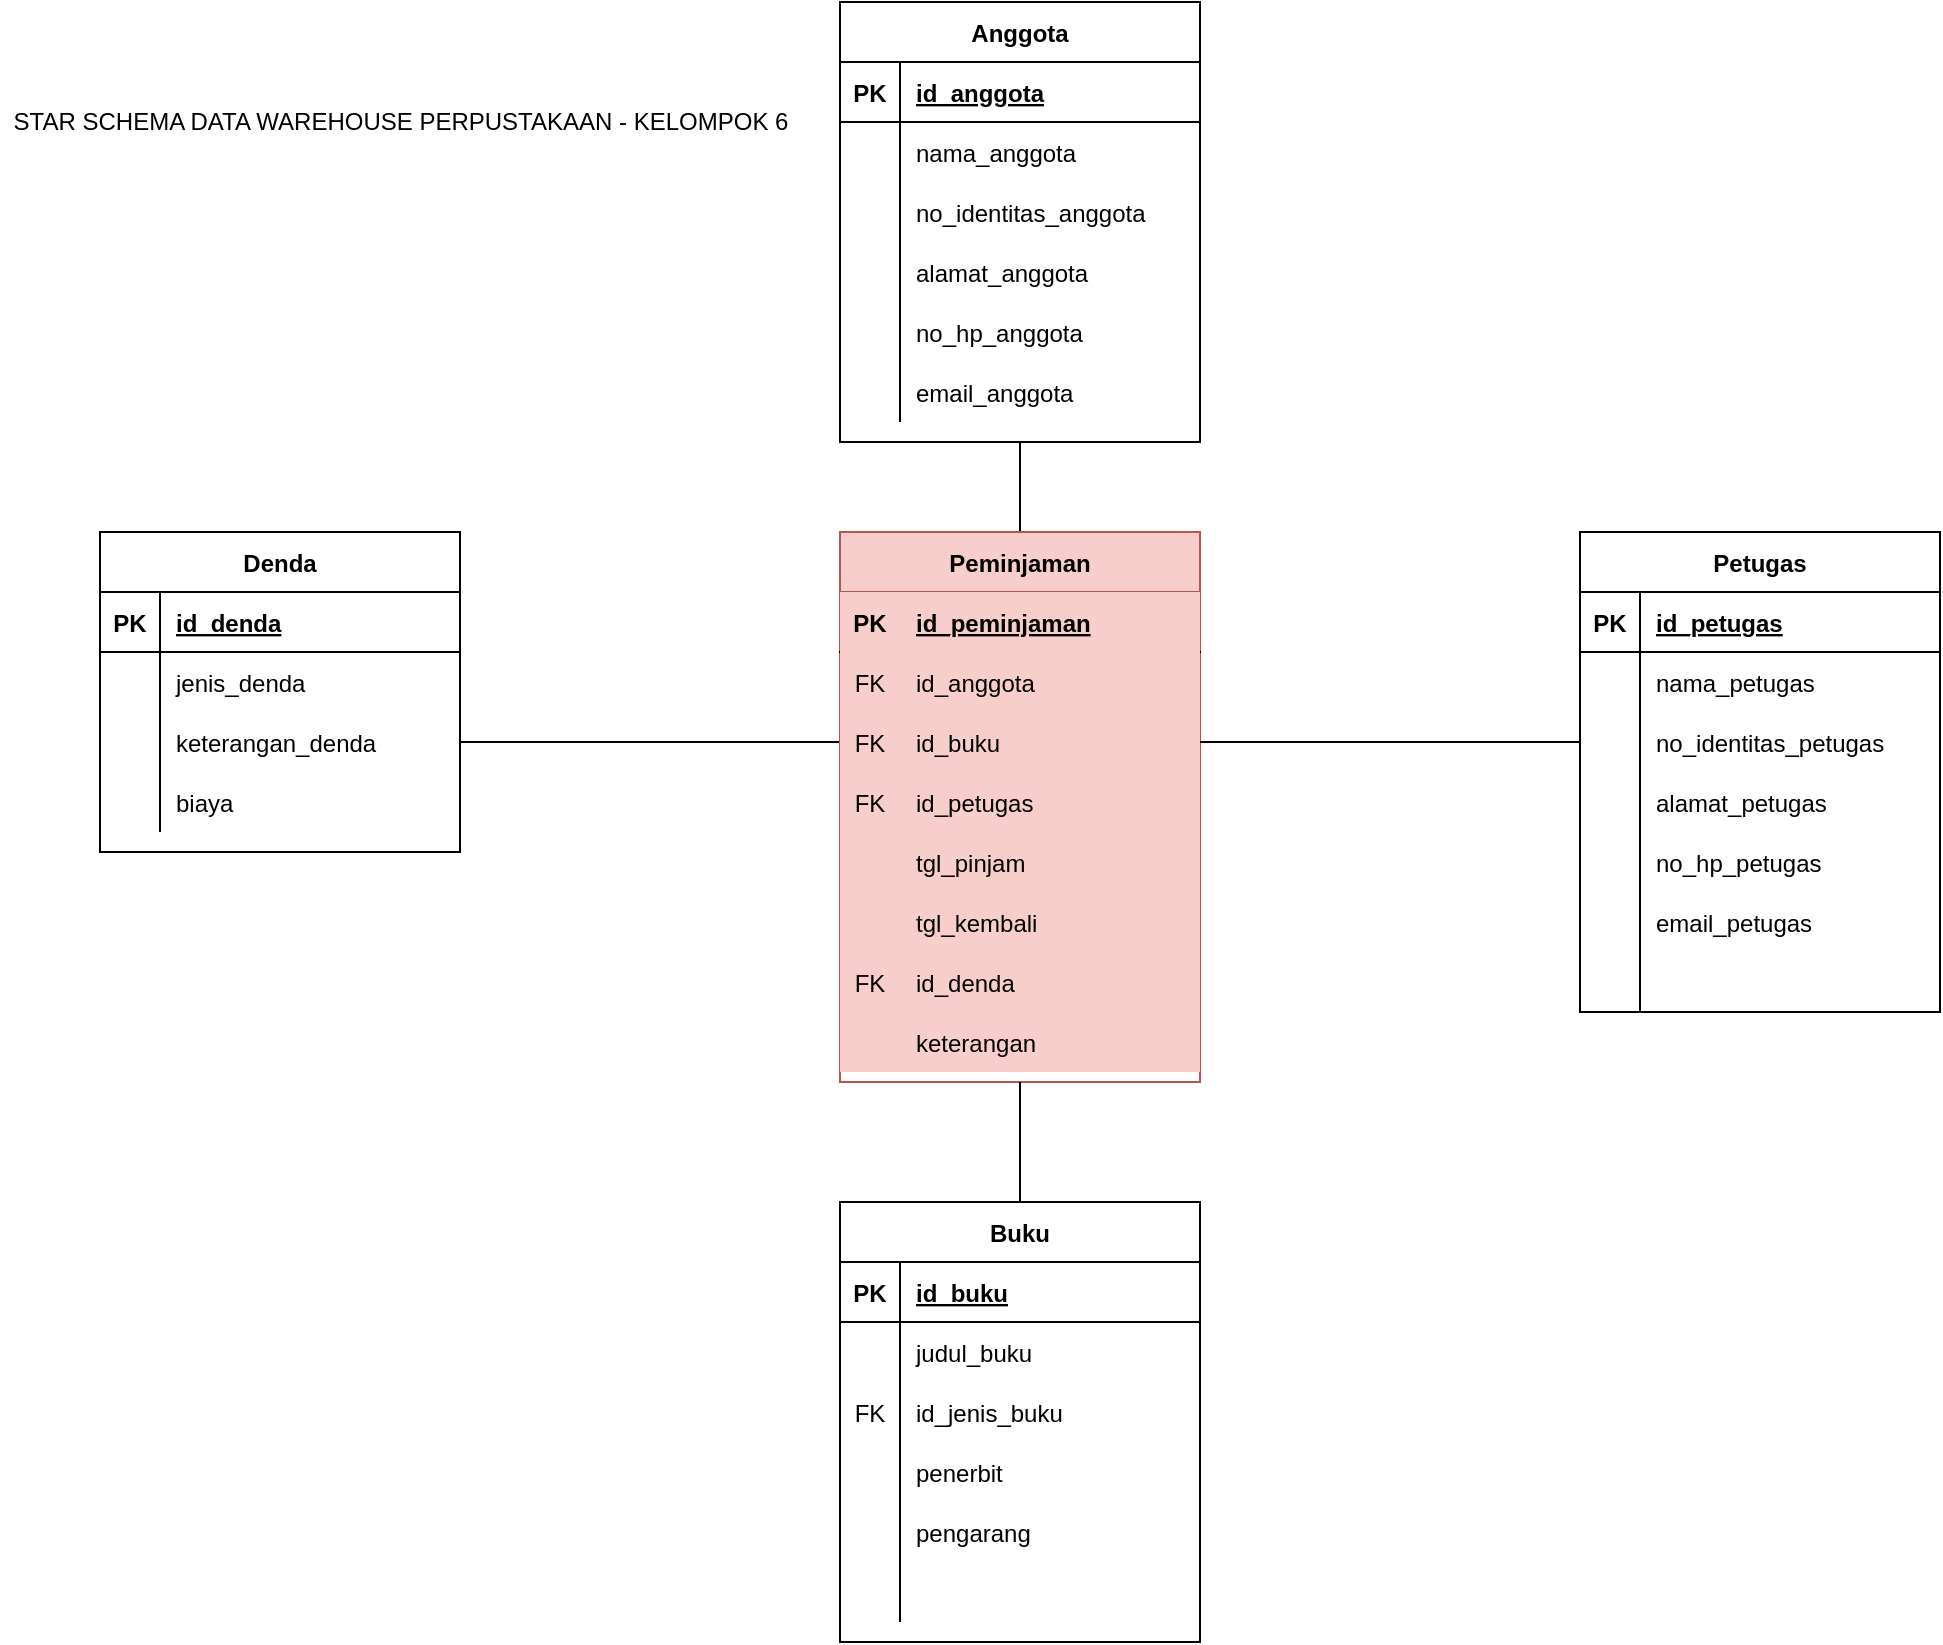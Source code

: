 <mxfile version="13.7.3" type="github"><diagram id="ia_lg7AgKB0AyjlXaB-6" name="star schema"><mxGraphModel dx="2360" dy="1083" grid="1" gridSize="10" guides="1" tooltips="1" connect="1" arrows="1" fold="1" page="1" pageScale="1" pageWidth="1169" pageHeight="827" math="0" shadow="0"><root><mxCell id="0"/><mxCell id="1" parent="0"/><mxCell id="kuZEhnjZyDIAACLL1wqr-193" value="" style="endArrow=none;html=1;rounded=0;entryX=0;entryY=0.5;entryDx=0;entryDy=0;exitX=1;exitY=0.5;exitDx=0;exitDy=0;" edge="1" parent="1" source="kuZEhnjZyDIAACLL1wqr-139" target="kuZEhnjZyDIAACLL1wqr-8"><mxGeometry relative="1" as="geometry"><mxPoint x="370" y="389.17" as="sourcePoint"/><mxPoint x="530" y="389.17" as="targetPoint"/></mxGeometry></mxCell><mxCell id="kuZEhnjZyDIAACLL1wqr-194" value="" style="endArrow=none;html=1;rounded=0;exitX=0.5;exitY=1;exitDx=0;exitDy=0;entryX=0.5;entryY=0;entryDx=0;entryDy=0;" edge="1" parent="1" source="kuZEhnjZyDIAACLL1wqr-111" target="kuZEhnjZyDIAACLL1wqr-1"><mxGeometry relative="1" as="geometry"><mxPoint x="619.17" y="220" as="sourcePoint"/><mxPoint x="619" y="280" as="targetPoint"/></mxGeometry></mxCell><mxCell id="kuZEhnjZyDIAACLL1wqr-111" value="Anggota" style="shape=table;startSize=30;container=1;collapsible=1;childLayout=tableLayout;fixedRows=1;rowLines=0;fontStyle=1;align=center;resizeLast=1;rounded=0;" vertex="1" parent="1"><mxGeometry x="530" y="30" width="180" height="220" as="geometry"><mxRectangle x="590" y="30" width="80" height="30" as="alternateBounds"/></mxGeometry></mxCell><mxCell id="kuZEhnjZyDIAACLL1wqr-112" value="" style="shape=partialRectangle;collapsible=0;dropTarget=0;pointerEvents=0;fillColor=none;top=0;left=0;bottom=1;right=0;points=[[0,0.5],[1,0.5]];portConstraint=eastwest;" vertex="1" parent="kuZEhnjZyDIAACLL1wqr-111"><mxGeometry y="30" width="180" height="30" as="geometry"/></mxCell><mxCell id="kuZEhnjZyDIAACLL1wqr-113" value="PK" style="shape=partialRectangle;connectable=0;fillColor=none;top=0;left=0;bottom=0;right=0;fontStyle=1;overflow=hidden;" vertex="1" parent="kuZEhnjZyDIAACLL1wqr-112"><mxGeometry width="30" height="30" as="geometry"/></mxCell><mxCell id="kuZEhnjZyDIAACLL1wqr-114" value="id_anggota" style="shape=partialRectangle;connectable=0;fillColor=none;top=0;left=0;bottom=0;right=0;align=left;spacingLeft=6;fontStyle=5;overflow=hidden;" vertex="1" parent="kuZEhnjZyDIAACLL1wqr-112"><mxGeometry x="30" width="150" height="30" as="geometry"/></mxCell><mxCell id="kuZEhnjZyDIAACLL1wqr-115" value="" style="shape=partialRectangle;collapsible=0;dropTarget=0;pointerEvents=0;fillColor=none;top=0;left=0;bottom=0;right=0;points=[[0,0.5],[1,0.5]];portConstraint=eastwest;" vertex="1" parent="kuZEhnjZyDIAACLL1wqr-111"><mxGeometry y="60" width="180" height="30" as="geometry"/></mxCell><mxCell id="kuZEhnjZyDIAACLL1wqr-116" value="" style="shape=partialRectangle;connectable=0;fillColor=none;top=0;left=0;bottom=0;right=0;editable=1;overflow=hidden;" vertex="1" parent="kuZEhnjZyDIAACLL1wqr-115"><mxGeometry width="30" height="30" as="geometry"/></mxCell><mxCell id="kuZEhnjZyDIAACLL1wqr-117" value="nama_anggota" style="shape=partialRectangle;connectable=0;fillColor=none;top=0;left=0;bottom=0;right=0;align=left;spacingLeft=6;overflow=hidden;" vertex="1" parent="kuZEhnjZyDIAACLL1wqr-115"><mxGeometry x="30" width="150" height="30" as="geometry"/></mxCell><mxCell id="kuZEhnjZyDIAACLL1wqr-118" value="" style="shape=partialRectangle;collapsible=0;dropTarget=0;pointerEvents=0;fillColor=none;top=0;left=0;bottom=0;right=0;points=[[0,0.5],[1,0.5]];portConstraint=eastwest;" vertex="1" parent="kuZEhnjZyDIAACLL1wqr-111"><mxGeometry y="90" width="180" height="30" as="geometry"/></mxCell><mxCell id="kuZEhnjZyDIAACLL1wqr-119" value="" style="shape=partialRectangle;connectable=0;fillColor=none;top=0;left=0;bottom=0;right=0;editable=1;overflow=hidden;" vertex="1" parent="kuZEhnjZyDIAACLL1wqr-118"><mxGeometry width="30" height="30" as="geometry"/></mxCell><mxCell id="kuZEhnjZyDIAACLL1wqr-120" value="no_identitas_anggota" style="shape=partialRectangle;connectable=0;fillColor=none;top=0;left=0;bottom=0;right=0;align=left;spacingLeft=6;overflow=hidden;" vertex="1" parent="kuZEhnjZyDIAACLL1wqr-118"><mxGeometry x="30" width="150" height="30" as="geometry"/></mxCell><mxCell id="kuZEhnjZyDIAACLL1wqr-121" value="" style="shape=partialRectangle;collapsible=0;dropTarget=0;pointerEvents=0;fillColor=none;top=0;left=0;bottom=0;right=0;points=[[0,0.5],[1,0.5]];portConstraint=eastwest;" vertex="1" parent="kuZEhnjZyDIAACLL1wqr-111"><mxGeometry y="120" width="180" height="30" as="geometry"/></mxCell><mxCell id="kuZEhnjZyDIAACLL1wqr-122" value="" style="shape=partialRectangle;connectable=0;fillColor=none;top=0;left=0;bottom=0;right=0;editable=1;overflow=hidden;" vertex="1" parent="kuZEhnjZyDIAACLL1wqr-121"><mxGeometry width="30" height="30" as="geometry"/></mxCell><mxCell id="kuZEhnjZyDIAACLL1wqr-123" value="alamat_anggota" style="shape=partialRectangle;connectable=0;fillColor=none;top=0;left=0;bottom=0;right=0;align=left;spacingLeft=6;overflow=hidden;" vertex="1" parent="kuZEhnjZyDIAACLL1wqr-121"><mxGeometry x="30" width="150" height="30" as="geometry"/></mxCell><mxCell id="kuZEhnjZyDIAACLL1wqr-125" value="" style="shape=partialRectangle;collapsible=0;dropTarget=0;pointerEvents=0;fillColor=none;top=0;left=0;bottom=0;right=0;points=[[0,0.5],[1,0.5]];portConstraint=eastwest;" vertex="1" parent="kuZEhnjZyDIAACLL1wqr-111"><mxGeometry y="150" width="180" height="30" as="geometry"/></mxCell><mxCell id="kuZEhnjZyDIAACLL1wqr-126" value="" style="shape=partialRectangle;connectable=0;fillColor=none;top=0;left=0;bottom=0;right=0;editable=1;overflow=hidden;" vertex="1" parent="kuZEhnjZyDIAACLL1wqr-125"><mxGeometry width="30" height="30" as="geometry"/></mxCell><mxCell id="kuZEhnjZyDIAACLL1wqr-127" value="no_hp_anggota" style="shape=partialRectangle;connectable=0;fillColor=none;top=0;left=0;bottom=0;right=0;align=left;spacingLeft=6;overflow=hidden;" vertex="1" parent="kuZEhnjZyDIAACLL1wqr-125"><mxGeometry x="30" width="150" height="30" as="geometry"/></mxCell><mxCell id="kuZEhnjZyDIAACLL1wqr-129" value="" style="shape=partialRectangle;collapsible=0;dropTarget=0;pointerEvents=0;fillColor=none;top=0;left=0;bottom=0;right=0;points=[[0,0.5],[1,0.5]];portConstraint=eastwest;" vertex="1" parent="kuZEhnjZyDIAACLL1wqr-111"><mxGeometry y="180" width="180" height="30" as="geometry"/></mxCell><mxCell id="kuZEhnjZyDIAACLL1wqr-130" value="" style="shape=partialRectangle;connectable=0;fillColor=none;top=0;left=0;bottom=0;right=0;editable=1;overflow=hidden;" vertex="1" parent="kuZEhnjZyDIAACLL1wqr-129"><mxGeometry width="30" height="30" as="geometry"/></mxCell><mxCell id="kuZEhnjZyDIAACLL1wqr-131" value="email_anggota" style="shape=partialRectangle;connectable=0;fillColor=none;top=0;left=0;bottom=0;right=0;align=left;spacingLeft=6;overflow=hidden;" vertex="1" parent="kuZEhnjZyDIAACLL1wqr-129"><mxGeometry x="30" width="150" height="30" as="geometry"/></mxCell><mxCell id="kuZEhnjZyDIAACLL1wqr-1" value="Peminjaman" style="shape=table;startSize=30;container=1;collapsible=1;childLayout=tableLayout;fixedRows=1;rowLines=0;fontStyle=1;align=center;resizeLast=1;fillColor=#f8cecc;strokeColor=#b85450;" vertex="1" parent="1"><mxGeometry x="530" y="295" width="180" height="275" as="geometry"><mxRectangle x="540" y="282.5" width="100" height="30" as="alternateBounds"/></mxGeometry></mxCell><mxCell id="kuZEhnjZyDIAACLL1wqr-2" value="" style="shape=partialRectangle;collapsible=0;dropTarget=0;pointerEvents=0;fillColor=none;top=0;left=0;bottom=1;right=0;points=[[0,0.5],[1,0.5]];portConstraint=eastwest;" vertex="1" parent="kuZEhnjZyDIAACLL1wqr-1"><mxGeometry y="30" width="180" height="30" as="geometry"/></mxCell><mxCell id="kuZEhnjZyDIAACLL1wqr-3" value="PK" style="shape=partialRectangle;connectable=0;fillColor=#f8cecc;top=0;left=0;bottom=0;right=0;fontStyle=1;overflow=hidden;strokeColor=#b85450;" vertex="1" parent="kuZEhnjZyDIAACLL1wqr-2"><mxGeometry width="30" height="30" as="geometry"/></mxCell><mxCell id="kuZEhnjZyDIAACLL1wqr-4" value="id_peminjaman" style="shape=partialRectangle;connectable=0;fillColor=#f8cecc;top=0;left=0;bottom=0;right=0;align=left;spacingLeft=6;fontStyle=5;overflow=hidden;strokeColor=#b85450;" vertex="1" parent="kuZEhnjZyDIAACLL1wqr-2"><mxGeometry x="30" width="150" height="30" as="geometry"/></mxCell><mxCell id="kuZEhnjZyDIAACLL1wqr-5" value="" style="shape=partialRectangle;collapsible=0;dropTarget=0;pointerEvents=0;fillColor=none;top=0;left=0;bottom=0;right=0;points=[[0,0.5],[1,0.5]];portConstraint=eastwest;" vertex="1" parent="kuZEhnjZyDIAACLL1wqr-1"><mxGeometry y="60" width="180" height="30" as="geometry"/></mxCell><mxCell id="kuZEhnjZyDIAACLL1wqr-6" value="FK" style="shape=partialRectangle;connectable=0;fillColor=#f8cecc;top=0;left=0;bottom=0;right=0;editable=1;overflow=hidden;strokeColor=#b85450;" vertex="1" parent="kuZEhnjZyDIAACLL1wqr-5"><mxGeometry width="30" height="30" as="geometry"/></mxCell><mxCell id="kuZEhnjZyDIAACLL1wqr-7" value="id_anggota" style="shape=partialRectangle;connectable=0;fillColor=#f8cecc;top=0;left=0;bottom=0;right=0;align=left;spacingLeft=6;overflow=hidden;strokeColor=#b85450;" vertex="1" parent="kuZEhnjZyDIAACLL1wqr-5"><mxGeometry x="30" width="150" height="30" as="geometry"/></mxCell><mxCell id="kuZEhnjZyDIAACLL1wqr-8" value="" style="shape=partialRectangle;collapsible=0;dropTarget=0;pointerEvents=0;fillColor=none;top=0;left=0;bottom=0;right=0;points=[[0,0.5],[1,0.5]];portConstraint=eastwest;" vertex="1" parent="kuZEhnjZyDIAACLL1wqr-1"><mxGeometry y="90" width="180" height="30" as="geometry"/></mxCell><mxCell id="kuZEhnjZyDIAACLL1wqr-9" value="FK" style="shape=partialRectangle;connectable=0;fillColor=#f8cecc;top=0;left=0;bottom=0;right=0;editable=1;overflow=hidden;strokeColor=#b85450;" vertex="1" parent="kuZEhnjZyDIAACLL1wqr-8"><mxGeometry width="30" height="30" as="geometry"/></mxCell><mxCell id="kuZEhnjZyDIAACLL1wqr-10" value="id_buku" style="shape=partialRectangle;connectable=0;fillColor=#f8cecc;top=0;left=0;bottom=0;right=0;align=left;spacingLeft=6;overflow=hidden;strokeColor=#b85450;" vertex="1" parent="kuZEhnjZyDIAACLL1wqr-8"><mxGeometry x="30" width="150" height="30" as="geometry"/></mxCell><mxCell id="kuZEhnjZyDIAACLL1wqr-11" value="" style="shape=partialRectangle;collapsible=0;dropTarget=0;pointerEvents=0;fillColor=none;top=0;left=0;bottom=0;right=0;points=[[0,0.5],[1,0.5]];portConstraint=eastwest;" vertex="1" parent="kuZEhnjZyDIAACLL1wqr-1"><mxGeometry y="120" width="180" height="30" as="geometry"/></mxCell><mxCell id="kuZEhnjZyDIAACLL1wqr-12" value="FK" style="shape=partialRectangle;connectable=0;fillColor=#f8cecc;top=0;left=0;bottom=0;right=0;editable=1;overflow=hidden;strokeColor=#b85450;" vertex="1" parent="kuZEhnjZyDIAACLL1wqr-11"><mxGeometry width="30" height="30" as="geometry"/></mxCell><mxCell id="kuZEhnjZyDIAACLL1wqr-13" value="id_petugas" style="shape=partialRectangle;connectable=0;fillColor=#f8cecc;top=0;left=0;bottom=0;right=0;align=left;spacingLeft=6;overflow=hidden;strokeColor=#b85450;" vertex="1" parent="kuZEhnjZyDIAACLL1wqr-11"><mxGeometry x="30" width="150" height="30" as="geometry"/></mxCell><mxCell id="kuZEhnjZyDIAACLL1wqr-81" value="" style="shape=partialRectangle;collapsible=0;dropTarget=0;pointerEvents=0;fillColor=none;top=0;left=0;bottom=0;right=0;points=[[0,0.5],[1,0.5]];portConstraint=eastwest;" vertex="1" parent="kuZEhnjZyDIAACLL1wqr-1"><mxGeometry y="150" width="180" height="30" as="geometry"/></mxCell><mxCell id="kuZEhnjZyDIAACLL1wqr-82" value="" style="shape=partialRectangle;connectable=0;fillColor=#f8cecc;top=0;left=0;bottom=0;right=0;editable=1;overflow=hidden;strokeColor=#b85450;" vertex="1" parent="kuZEhnjZyDIAACLL1wqr-81"><mxGeometry width="30" height="30" as="geometry"/></mxCell><mxCell id="kuZEhnjZyDIAACLL1wqr-83" value="tgl_pinjam" style="shape=partialRectangle;connectable=0;fillColor=#f8cecc;top=0;left=0;bottom=0;right=0;align=left;spacingLeft=6;overflow=hidden;strokeColor=#b85450;" vertex="1" parent="kuZEhnjZyDIAACLL1wqr-81"><mxGeometry x="30" width="150" height="30" as="geometry"/></mxCell><mxCell id="kuZEhnjZyDIAACLL1wqr-85" value="" style="shape=partialRectangle;collapsible=0;dropTarget=0;pointerEvents=0;fillColor=none;top=0;left=0;bottom=0;right=0;points=[[0,0.5],[1,0.5]];portConstraint=eastwest;" vertex="1" parent="kuZEhnjZyDIAACLL1wqr-1"><mxGeometry y="180" width="180" height="30" as="geometry"/></mxCell><mxCell id="kuZEhnjZyDIAACLL1wqr-86" value="" style="shape=partialRectangle;connectable=0;fillColor=#f8cecc;top=0;left=0;bottom=0;right=0;editable=1;overflow=hidden;strokeColor=#b85450;" vertex="1" parent="kuZEhnjZyDIAACLL1wqr-85"><mxGeometry width="30" height="30" as="geometry"/></mxCell><mxCell id="kuZEhnjZyDIAACLL1wqr-87" value="tgl_kembali" style="shape=partialRectangle;connectable=0;fillColor=#f8cecc;top=0;left=0;bottom=0;right=0;align=left;spacingLeft=6;overflow=hidden;strokeColor=#b85450;" vertex="1" parent="kuZEhnjZyDIAACLL1wqr-85"><mxGeometry x="30" width="150" height="30" as="geometry"/></mxCell><mxCell id="kuZEhnjZyDIAACLL1wqr-89" value="" style="shape=partialRectangle;collapsible=0;dropTarget=0;pointerEvents=0;fillColor=none;top=0;left=0;bottom=0;right=0;points=[[0,0.5],[1,0.5]];portConstraint=eastwest;" vertex="1" parent="kuZEhnjZyDIAACLL1wqr-1"><mxGeometry y="210" width="180" height="30" as="geometry"/></mxCell><mxCell id="kuZEhnjZyDIAACLL1wqr-90" value="FK" style="shape=partialRectangle;connectable=0;fillColor=#f8cecc;top=0;left=0;bottom=0;right=0;fontStyle=0;overflow=hidden;strokeColor=#b85450;" vertex="1" parent="kuZEhnjZyDIAACLL1wqr-89"><mxGeometry width="30" height="30" as="geometry"/></mxCell><mxCell id="kuZEhnjZyDIAACLL1wqr-91" value="id_denda" style="shape=partialRectangle;connectable=0;fillColor=#f8cecc;top=0;left=0;bottom=0;right=0;align=left;spacingLeft=6;fontStyle=0;overflow=hidden;strokeColor=#b85450;" vertex="1" parent="kuZEhnjZyDIAACLL1wqr-89"><mxGeometry x="30" width="150" height="30" as="geometry"/></mxCell><mxCell id="kuZEhnjZyDIAACLL1wqr-93" value="" style="shape=partialRectangle;collapsible=0;dropTarget=0;pointerEvents=0;fillColor=none;top=0;left=0;bottom=0;right=0;points=[[0,0.5],[1,0.5]];portConstraint=eastwest;" vertex="1" parent="kuZEhnjZyDIAACLL1wqr-1"><mxGeometry y="240" width="180" height="30" as="geometry"/></mxCell><mxCell id="kuZEhnjZyDIAACLL1wqr-94" value="" style="shape=partialRectangle;connectable=0;fillColor=#f8cecc;top=0;left=0;bottom=0;right=0;editable=1;overflow=hidden;strokeColor=#b85450;" vertex="1" parent="kuZEhnjZyDIAACLL1wqr-93"><mxGeometry width="30" height="30" as="geometry"/></mxCell><mxCell id="kuZEhnjZyDIAACLL1wqr-95" value="keterangan" style="shape=partialRectangle;connectable=0;fillColor=#f8cecc;top=0;left=0;bottom=0;right=0;align=left;spacingLeft=6;overflow=hidden;strokeColor=#b85450;" vertex="1" parent="kuZEhnjZyDIAACLL1wqr-93"><mxGeometry x="30" width="150" height="30" as="geometry"/></mxCell><mxCell id="kuZEhnjZyDIAACLL1wqr-195" value="" style="endArrow=none;html=1;rounded=0;entryX=0;entryY=0.5;entryDx=0;entryDy=0;" edge="1" parent="1" target="kuZEhnjZyDIAACLL1wqr-152"><mxGeometry relative="1" as="geometry"><mxPoint x="710" y="400" as="sourcePoint"/><mxPoint x="895" y="400" as="targetPoint"/></mxGeometry></mxCell><mxCell id="kuZEhnjZyDIAACLL1wqr-197" value="" style="endArrow=none;html=1;rounded=0;entryX=0.5;entryY=0;entryDx=0;entryDy=0;exitX=0.5;exitY=1;exitDx=0;exitDy=0;" edge="1" parent="1" source="kuZEhnjZyDIAACLL1wqr-1" target="kuZEhnjZyDIAACLL1wqr-171"><mxGeometry relative="1" as="geometry"><mxPoint x="619.17" y="560" as="sourcePoint"/><mxPoint x="619" y="610" as="targetPoint"/></mxGeometry></mxCell><mxCell id="kuZEhnjZyDIAACLL1wqr-171" value="Buku" style="shape=table;startSize=30;container=1;collapsible=1;childLayout=tableLayout;fixedRows=1;rowLines=0;fontStyle=1;align=center;resizeLast=1;rounded=0;" vertex="1" parent="1"><mxGeometry x="530" y="630" width="180" height="220" as="geometry"/></mxCell><mxCell id="kuZEhnjZyDIAACLL1wqr-172" value="" style="shape=partialRectangle;collapsible=0;dropTarget=0;pointerEvents=0;fillColor=none;top=0;left=0;bottom=1;right=0;points=[[0,0.5],[1,0.5]];portConstraint=eastwest;" vertex="1" parent="kuZEhnjZyDIAACLL1wqr-171"><mxGeometry y="30" width="180" height="30" as="geometry"/></mxCell><mxCell id="kuZEhnjZyDIAACLL1wqr-173" value="PK" style="shape=partialRectangle;connectable=0;fillColor=none;top=0;left=0;bottom=0;right=0;fontStyle=1;overflow=hidden;" vertex="1" parent="kuZEhnjZyDIAACLL1wqr-172"><mxGeometry width="30" height="30" as="geometry"/></mxCell><mxCell id="kuZEhnjZyDIAACLL1wqr-174" value="id_buku" style="shape=partialRectangle;connectable=0;fillColor=none;top=0;left=0;bottom=0;right=0;align=left;spacingLeft=6;fontStyle=5;overflow=hidden;" vertex="1" parent="kuZEhnjZyDIAACLL1wqr-172"><mxGeometry x="30" width="150" height="30" as="geometry"/></mxCell><mxCell id="kuZEhnjZyDIAACLL1wqr-175" value="" style="shape=partialRectangle;collapsible=0;dropTarget=0;pointerEvents=0;fillColor=none;top=0;left=0;bottom=0;right=0;points=[[0,0.5],[1,0.5]];portConstraint=eastwest;" vertex="1" parent="kuZEhnjZyDIAACLL1wqr-171"><mxGeometry y="60" width="180" height="30" as="geometry"/></mxCell><mxCell id="kuZEhnjZyDIAACLL1wqr-176" value="" style="shape=partialRectangle;connectable=0;fillColor=none;top=0;left=0;bottom=0;right=0;editable=1;overflow=hidden;" vertex="1" parent="kuZEhnjZyDIAACLL1wqr-175"><mxGeometry width="30" height="30" as="geometry"/></mxCell><mxCell id="kuZEhnjZyDIAACLL1wqr-177" value="judul_buku" style="shape=partialRectangle;connectable=0;fillColor=none;top=0;left=0;bottom=0;right=0;align=left;spacingLeft=6;overflow=hidden;" vertex="1" parent="kuZEhnjZyDIAACLL1wqr-175"><mxGeometry x="30" width="150" height="30" as="geometry"/></mxCell><mxCell id="kuZEhnjZyDIAACLL1wqr-189" value="" style="shape=partialRectangle;collapsible=0;dropTarget=0;pointerEvents=0;fillColor=none;top=0;left=0;bottom=0;right=0;points=[[0,0.5],[1,0.5]];portConstraint=eastwest;" vertex="1" parent="kuZEhnjZyDIAACLL1wqr-171"><mxGeometry y="90" width="180" height="30" as="geometry"/></mxCell><mxCell id="kuZEhnjZyDIAACLL1wqr-190" value="FK" style="shape=partialRectangle;connectable=0;fillColor=none;top=0;left=0;bottom=0;right=0;fontStyle=0;overflow=hidden;" vertex="1" parent="kuZEhnjZyDIAACLL1wqr-189"><mxGeometry width="30" height="30" as="geometry"/></mxCell><mxCell id="kuZEhnjZyDIAACLL1wqr-191" value="id_jenis_buku" style="shape=partialRectangle;connectable=0;fillColor=none;top=0;left=0;bottom=0;right=0;align=left;spacingLeft=6;fontStyle=0;overflow=hidden;" vertex="1" parent="kuZEhnjZyDIAACLL1wqr-189"><mxGeometry x="30" width="150" height="30" as="geometry"/></mxCell><mxCell id="kuZEhnjZyDIAACLL1wqr-181" value="" style="shape=partialRectangle;collapsible=0;dropTarget=0;pointerEvents=0;fillColor=none;top=0;left=0;bottom=0;right=0;points=[[0,0.5],[1,0.5]];portConstraint=eastwest;" vertex="1" parent="kuZEhnjZyDIAACLL1wqr-171"><mxGeometry y="120" width="180" height="30" as="geometry"/></mxCell><mxCell id="kuZEhnjZyDIAACLL1wqr-182" value="" style="shape=partialRectangle;connectable=0;fillColor=none;top=0;left=0;bottom=0;right=0;editable=1;overflow=hidden;" vertex="1" parent="kuZEhnjZyDIAACLL1wqr-181"><mxGeometry width="30" height="30" as="geometry"/></mxCell><mxCell id="kuZEhnjZyDIAACLL1wqr-183" value="penerbit" style="shape=partialRectangle;connectable=0;fillColor=none;top=0;left=0;bottom=0;right=0;align=left;spacingLeft=6;overflow=hidden;" vertex="1" parent="kuZEhnjZyDIAACLL1wqr-181"><mxGeometry x="30" width="150" height="30" as="geometry"/></mxCell><mxCell id="kuZEhnjZyDIAACLL1wqr-185" value="" style="shape=partialRectangle;collapsible=0;dropTarget=0;pointerEvents=0;fillColor=none;top=0;left=0;bottom=0;right=0;points=[[0,0.5],[1,0.5]];portConstraint=eastwest;" vertex="1" parent="kuZEhnjZyDIAACLL1wqr-171"><mxGeometry y="150" width="180" height="30" as="geometry"/></mxCell><mxCell id="kuZEhnjZyDIAACLL1wqr-186" value="" style="shape=partialRectangle;connectable=0;fillColor=none;top=0;left=0;bottom=0;right=0;editable=1;overflow=hidden;" vertex="1" parent="kuZEhnjZyDIAACLL1wqr-185"><mxGeometry width="30" height="30" as="geometry"/></mxCell><mxCell id="kuZEhnjZyDIAACLL1wqr-187" value="pengarang" style="shape=partialRectangle;connectable=0;fillColor=none;top=0;left=0;bottom=0;right=0;align=left;spacingLeft=6;overflow=hidden;" vertex="1" parent="kuZEhnjZyDIAACLL1wqr-185"><mxGeometry x="30" width="150" height="30" as="geometry"/></mxCell><mxCell id="kuZEhnjZyDIAACLL1wqr-178" value="" style="shape=partialRectangle;collapsible=0;dropTarget=0;pointerEvents=0;fillColor=none;top=0;left=0;bottom=0;right=0;points=[[0,0.5],[1,0.5]];portConstraint=eastwest;" vertex="1" parent="kuZEhnjZyDIAACLL1wqr-171"><mxGeometry y="180" width="180" height="30" as="geometry"/></mxCell><mxCell id="kuZEhnjZyDIAACLL1wqr-179" value="" style="shape=partialRectangle;connectable=0;fillColor=none;top=0;left=0;bottom=0;right=0;editable=1;overflow=hidden;" vertex="1" parent="kuZEhnjZyDIAACLL1wqr-178"><mxGeometry width="30" height="30" as="geometry"/></mxCell><mxCell id="kuZEhnjZyDIAACLL1wqr-180" value="" style="shape=partialRectangle;connectable=0;fillColor=none;top=0;left=0;bottom=0;right=0;align=left;spacingLeft=6;overflow=hidden;" vertex="1" parent="kuZEhnjZyDIAACLL1wqr-178"><mxGeometry x="30" width="150" height="30" as="geometry"/></mxCell><mxCell id="kuZEhnjZyDIAACLL1wqr-199" value="STAR SCHEMA DATA WAREHOUSE PERPUSTAKAAN - KELOMPOK 6" style="text;html=1;resizable=0;autosize=1;align=center;verticalAlign=middle;points=[];fillColor=none;strokeColor=none;rounded=0;startSize=30;strokeWidth=13;" vertex="1" parent="1"><mxGeometry x="110" y="80" width="400" height="20" as="geometry"/></mxCell><mxCell id="kuZEhnjZyDIAACLL1wqr-132" value="Denda" style="shape=table;startSize=30;container=1;collapsible=1;childLayout=tableLayout;fixedRows=1;rowLines=0;fontStyle=1;align=center;resizeLast=1;rounded=0;" vertex="1" parent="1"><mxGeometry x="160" y="295" width="180" height="160" as="geometry"/></mxCell><mxCell id="kuZEhnjZyDIAACLL1wqr-133" value="" style="shape=partialRectangle;collapsible=0;dropTarget=0;pointerEvents=0;fillColor=none;top=0;left=0;bottom=1;right=0;points=[[0,0.5],[1,0.5]];portConstraint=eastwest;" vertex="1" parent="kuZEhnjZyDIAACLL1wqr-132"><mxGeometry y="30" width="180" height="30" as="geometry"/></mxCell><mxCell id="kuZEhnjZyDIAACLL1wqr-134" value="PK" style="shape=partialRectangle;connectable=0;fillColor=none;top=0;left=0;bottom=0;right=0;fontStyle=1;overflow=hidden;" vertex="1" parent="kuZEhnjZyDIAACLL1wqr-133"><mxGeometry width="30" height="30" as="geometry"/></mxCell><mxCell id="kuZEhnjZyDIAACLL1wqr-135" value="id_denda" style="shape=partialRectangle;connectable=0;fillColor=none;top=0;left=0;bottom=0;right=0;align=left;spacingLeft=6;fontStyle=5;overflow=hidden;" vertex="1" parent="kuZEhnjZyDIAACLL1wqr-133"><mxGeometry x="30" width="150" height="30" as="geometry"/></mxCell><mxCell id="kuZEhnjZyDIAACLL1wqr-136" value="" style="shape=partialRectangle;collapsible=0;dropTarget=0;pointerEvents=0;fillColor=none;top=0;left=0;bottom=0;right=0;points=[[0,0.5],[1,0.5]];portConstraint=eastwest;" vertex="1" parent="kuZEhnjZyDIAACLL1wqr-132"><mxGeometry y="60" width="180" height="30" as="geometry"/></mxCell><mxCell id="kuZEhnjZyDIAACLL1wqr-137" value="" style="shape=partialRectangle;connectable=0;fillColor=none;top=0;left=0;bottom=0;right=0;editable=1;overflow=hidden;" vertex="1" parent="kuZEhnjZyDIAACLL1wqr-136"><mxGeometry width="30" height="30" as="geometry"/></mxCell><mxCell id="kuZEhnjZyDIAACLL1wqr-138" value="jenis_denda" style="shape=partialRectangle;connectable=0;fillColor=none;top=0;left=0;bottom=0;right=0;align=left;spacingLeft=6;overflow=hidden;" vertex="1" parent="kuZEhnjZyDIAACLL1wqr-136"><mxGeometry x="30" width="150" height="30" as="geometry"/></mxCell><mxCell id="kuZEhnjZyDIAACLL1wqr-139" value="" style="shape=partialRectangle;collapsible=0;dropTarget=0;pointerEvents=0;fillColor=none;top=0;left=0;bottom=0;right=0;points=[[0,0.5],[1,0.5]];portConstraint=eastwest;" vertex="1" parent="kuZEhnjZyDIAACLL1wqr-132"><mxGeometry y="90" width="180" height="30" as="geometry"/></mxCell><mxCell id="kuZEhnjZyDIAACLL1wqr-140" value="" style="shape=partialRectangle;connectable=0;fillColor=none;top=0;left=0;bottom=0;right=0;editable=1;overflow=hidden;" vertex="1" parent="kuZEhnjZyDIAACLL1wqr-139"><mxGeometry width="30" height="30" as="geometry"/></mxCell><mxCell id="kuZEhnjZyDIAACLL1wqr-141" value="keterangan_denda" style="shape=partialRectangle;connectable=0;fillColor=none;top=0;left=0;bottom=0;right=0;align=left;spacingLeft=6;overflow=hidden;" vertex="1" parent="kuZEhnjZyDIAACLL1wqr-139"><mxGeometry x="30" width="150" height="30" as="geometry"/></mxCell><mxCell id="kuZEhnjZyDIAACLL1wqr-142" value="" style="shape=partialRectangle;collapsible=0;dropTarget=0;pointerEvents=0;fillColor=none;top=0;left=0;bottom=0;right=0;points=[[0,0.5],[1,0.5]];portConstraint=eastwest;" vertex="1" parent="kuZEhnjZyDIAACLL1wqr-132"><mxGeometry y="120" width="180" height="30" as="geometry"/></mxCell><mxCell id="kuZEhnjZyDIAACLL1wqr-143" value="" style="shape=partialRectangle;connectable=0;fillColor=none;top=0;left=0;bottom=0;right=0;editable=1;overflow=hidden;" vertex="1" parent="kuZEhnjZyDIAACLL1wqr-142"><mxGeometry width="30" height="30" as="geometry"/></mxCell><mxCell id="kuZEhnjZyDIAACLL1wqr-144" value="biaya" style="shape=partialRectangle;connectable=0;fillColor=none;top=0;left=0;bottom=0;right=0;align=left;spacingLeft=6;overflow=hidden;" vertex="1" parent="kuZEhnjZyDIAACLL1wqr-142"><mxGeometry x="30" width="150" height="30" as="geometry"/></mxCell><mxCell id="kuZEhnjZyDIAACLL1wqr-145" value="Petugas" style="shape=table;startSize=30;container=1;collapsible=1;childLayout=tableLayout;fixedRows=1;rowLines=0;fontStyle=1;align=center;resizeLast=1;rounded=0;" vertex="1" parent="1"><mxGeometry x="900" y="295" width="180" height="240" as="geometry"/></mxCell><mxCell id="kuZEhnjZyDIAACLL1wqr-146" value="" style="shape=partialRectangle;collapsible=0;dropTarget=0;pointerEvents=0;fillColor=none;top=0;left=0;bottom=1;right=0;points=[[0,0.5],[1,0.5]];portConstraint=eastwest;" vertex="1" parent="kuZEhnjZyDIAACLL1wqr-145"><mxGeometry y="30" width="180" height="30" as="geometry"/></mxCell><mxCell id="kuZEhnjZyDIAACLL1wqr-147" value="PK" style="shape=partialRectangle;connectable=0;fillColor=none;top=0;left=0;bottom=0;right=0;fontStyle=1;overflow=hidden;" vertex="1" parent="kuZEhnjZyDIAACLL1wqr-146"><mxGeometry width="30" height="30" as="geometry"/></mxCell><mxCell id="kuZEhnjZyDIAACLL1wqr-148" value="id_petugas" style="shape=partialRectangle;connectable=0;fillColor=none;top=0;left=0;bottom=0;right=0;align=left;spacingLeft=6;fontStyle=5;overflow=hidden;" vertex="1" parent="kuZEhnjZyDIAACLL1wqr-146"><mxGeometry x="30" width="150" height="30" as="geometry"/></mxCell><mxCell id="kuZEhnjZyDIAACLL1wqr-149" value="" style="shape=partialRectangle;collapsible=0;dropTarget=0;pointerEvents=0;fillColor=none;top=0;left=0;bottom=0;right=0;points=[[0,0.5],[1,0.5]];portConstraint=eastwest;" vertex="1" parent="kuZEhnjZyDIAACLL1wqr-145"><mxGeometry y="60" width="180" height="30" as="geometry"/></mxCell><mxCell id="kuZEhnjZyDIAACLL1wqr-150" value="" style="shape=partialRectangle;connectable=0;fillColor=none;top=0;left=0;bottom=0;right=0;editable=1;overflow=hidden;" vertex="1" parent="kuZEhnjZyDIAACLL1wqr-149"><mxGeometry width="30" height="30" as="geometry"/></mxCell><mxCell id="kuZEhnjZyDIAACLL1wqr-151" value="nama_petugas" style="shape=partialRectangle;connectable=0;fillColor=none;top=0;left=0;bottom=0;right=0;align=left;spacingLeft=6;overflow=hidden;" vertex="1" parent="kuZEhnjZyDIAACLL1wqr-149"><mxGeometry x="30" width="150" height="30" as="geometry"/></mxCell><mxCell id="kuZEhnjZyDIAACLL1wqr-152" value="" style="shape=partialRectangle;collapsible=0;dropTarget=0;pointerEvents=0;fillColor=none;top=0;left=0;bottom=0;right=0;points=[[0,0.5],[1,0.5]];portConstraint=eastwest;" vertex="1" parent="kuZEhnjZyDIAACLL1wqr-145"><mxGeometry y="90" width="180" height="30" as="geometry"/></mxCell><mxCell id="kuZEhnjZyDIAACLL1wqr-153" value="" style="shape=partialRectangle;connectable=0;fillColor=none;top=0;left=0;bottom=0;right=0;editable=1;overflow=hidden;" vertex="1" parent="kuZEhnjZyDIAACLL1wqr-152"><mxGeometry width="30" height="30" as="geometry"/></mxCell><mxCell id="kuZEhnjZyDIAACLL1wqr-154" value="no_identitas_petugas" style="shape=partialRectangle;connectable=0;fillColor=none;top=0;left=0;bottom=0;right=0;align=left;spacingLeft=6;overflow=hidden;" vertex="1" parent="kuZEhnjZyDIAACLL1wqr-152"><mxGeometry x="30" width="150" height="30" as="geometry"/></mxCell><mxCell id="kuZEhnjZyDIAACLL1wqr-155" value="" style="shape=partialRectangle;collapsible=0;dropTarget=0;pointerEvents=0;fillColor=none;top=0;left=0;bottom=0;right=0;points=[[0,0.5],[1,0.5]];portConstraint=eastwest;" vertex="1" parent="kuZEhnjZyDIAACLL1wqr-145"><mxGeometry y="120" width="180" height="30" as="geometry"/></mxCell><mxCell id="kuZEhnjZyDIAACLL1wqr-156" value="" style="shape=partialRectangle;connectable=0;fillColor=none;top=0;left=0;bottom=0;right=0;editable=1;overflow=hidden;" vertex="1" parent="kuZEhnjZyDIAACLL1wqr-155"><mxGeometry width="30" height="30" as="geometry"/></mxCell><mxCell id="kuZEhnjZyDIAACLL1wqr-157" value="alamat_petugas" style="shape=partialRectangle;connectable=0;fillColor=none;top=0;left=0;bottom=0;right=0;align=left;spacingLeft=6;overflow=hidden;" vertex="1" parent="kuZEhnjZyDIAACLL1wqr-155"><mxGeometry x="30" width="150" height="30" as="geometry"/></mxCell><mxCell id="kuZEhnjZyDIAACLL1wqr-160" value="" style="shape=partialRectangle;collapsible=0;dropTarget=0;pointerEvents=0;fillColor=none;top=0;left=0;bottom=0;right=0;points=[[0,0.5],[1,0.5]];portConstraint=eastwest;" vertex="1" parent="kuZEhnjZyDIAACLL1wqr-145"><mxGeometry y="150" width="180" height="30" as="geometry"/></mxCell><mxCell id="kuZEhnjZyDIAACLL1wqr-161" value="" style="shape=partialRectangle;connectable=0;fillColor=none;top=0;left=0;bottom=0;right=0;editable=1;overflow=hidden;" vertex="1" parent="kuZEhnjZyDIAACLL1wqr-160"><mxGeometry width="30" height="30" as="geometry"/></mxCell><mxCell id="kuZEhnjZyDIAACLL1wqr-162" value="no_hp_petugas" style="shape=partialRectangle;connectable=0;fillColor=none;top=0;left=0;bottom=0;right=0;align=left;spacingLeft=6;overflow=hidden;" vertex="1" parent="kuZEhnjZyDIAACLL1wqr-160"><mxGeometry x="30" width="150" height="30" as="geometry"/></mxCell><mxCell id="kuZEhnjZyDIAACLL1wqr-164" value="" style="shape=partialRectangle;collapsible=0;dropTarget=0;pointerEvents=0;fillColor=none;top=0;left=0;bottom=0;right=0;points=[[0,0.5],[1,0.5]];portConstraint=eastwest;" vertex="1" parent="kuZEhnjZyDIAACLL1wqr-145"><mxGeometry y="180" width="180" height="30" as="geometry"/></mxCell><mxCell id="kuZEhnjZyDIAACLL1wqr-165" value="" style="shape=partialRectangle;connectable=0;fillColor=none;top=0;left=0;bottom=0;right=0;editable=1;overflow=hidden;" vertex="1" parent="kuZEhnjZyDIAACLL1wqr-164"><mxGeometry width="30" height="30" as="geometry"/></mxCell><mxCell id="kuZEhnjZyDIAACLL1wqr-166" value="email_petugas" style="shape=partialRectangle;connectable=0;fillColor=none;top=0;left=0;bottom=0;right=0;align=left;spacingLeft=6;overflow=hidden;" vertex="1" parent="kuZEhnjZyDIAACLL1wqr-164"><mxGeometry x="30" width="150" height="30" as="geometry"/></mxCell><mxCell id="kuZEhnjZyDIAACLL1wqr-168" value="" style="shape=partialRectangle;collapsible=0;dropTarget=0;pointerEvents=0;fillColor=none;top=0;left=0;bottom=0;right=0;points=[[0,0.5],[1,0.5]];portConstraint=eastwest;" vertex="1" parent="kuZEhnjZyDIAACLL1wqr-145"><mxGeometry y="210" width="180" height="30" as="geometry"/></mxCell><mxCell id="kuZEhnjZyDIAACLL1wqr-169" value="" style="shape=partialRectangle;connectable=0;fillColor=none;top=0;left=0;bottom=0;right=0;editable=1;overflow=hidden;" vertex="1" parent="kuZEhnjZyDIAACLL1wqr-168"><mxGeometry width="30" height="30" as="geometry"/></mxCell><mxCell id="kuZEhnjZyDIAACLL1wqr-170" value="" style="shape=partialRectangle;connectable=0;fillColor=none;top=0;left=0;bottom=0;right=0;align=left;spacingLeft=6;overflow=hidden;" vertex="1" parent="kuZEhnjZyDIAACLL1wqr-168"><mxGeometry x="30" width="150" height="30" as="geometry"/></mxCell></root></mxGraphModel></diagram></mxfile>